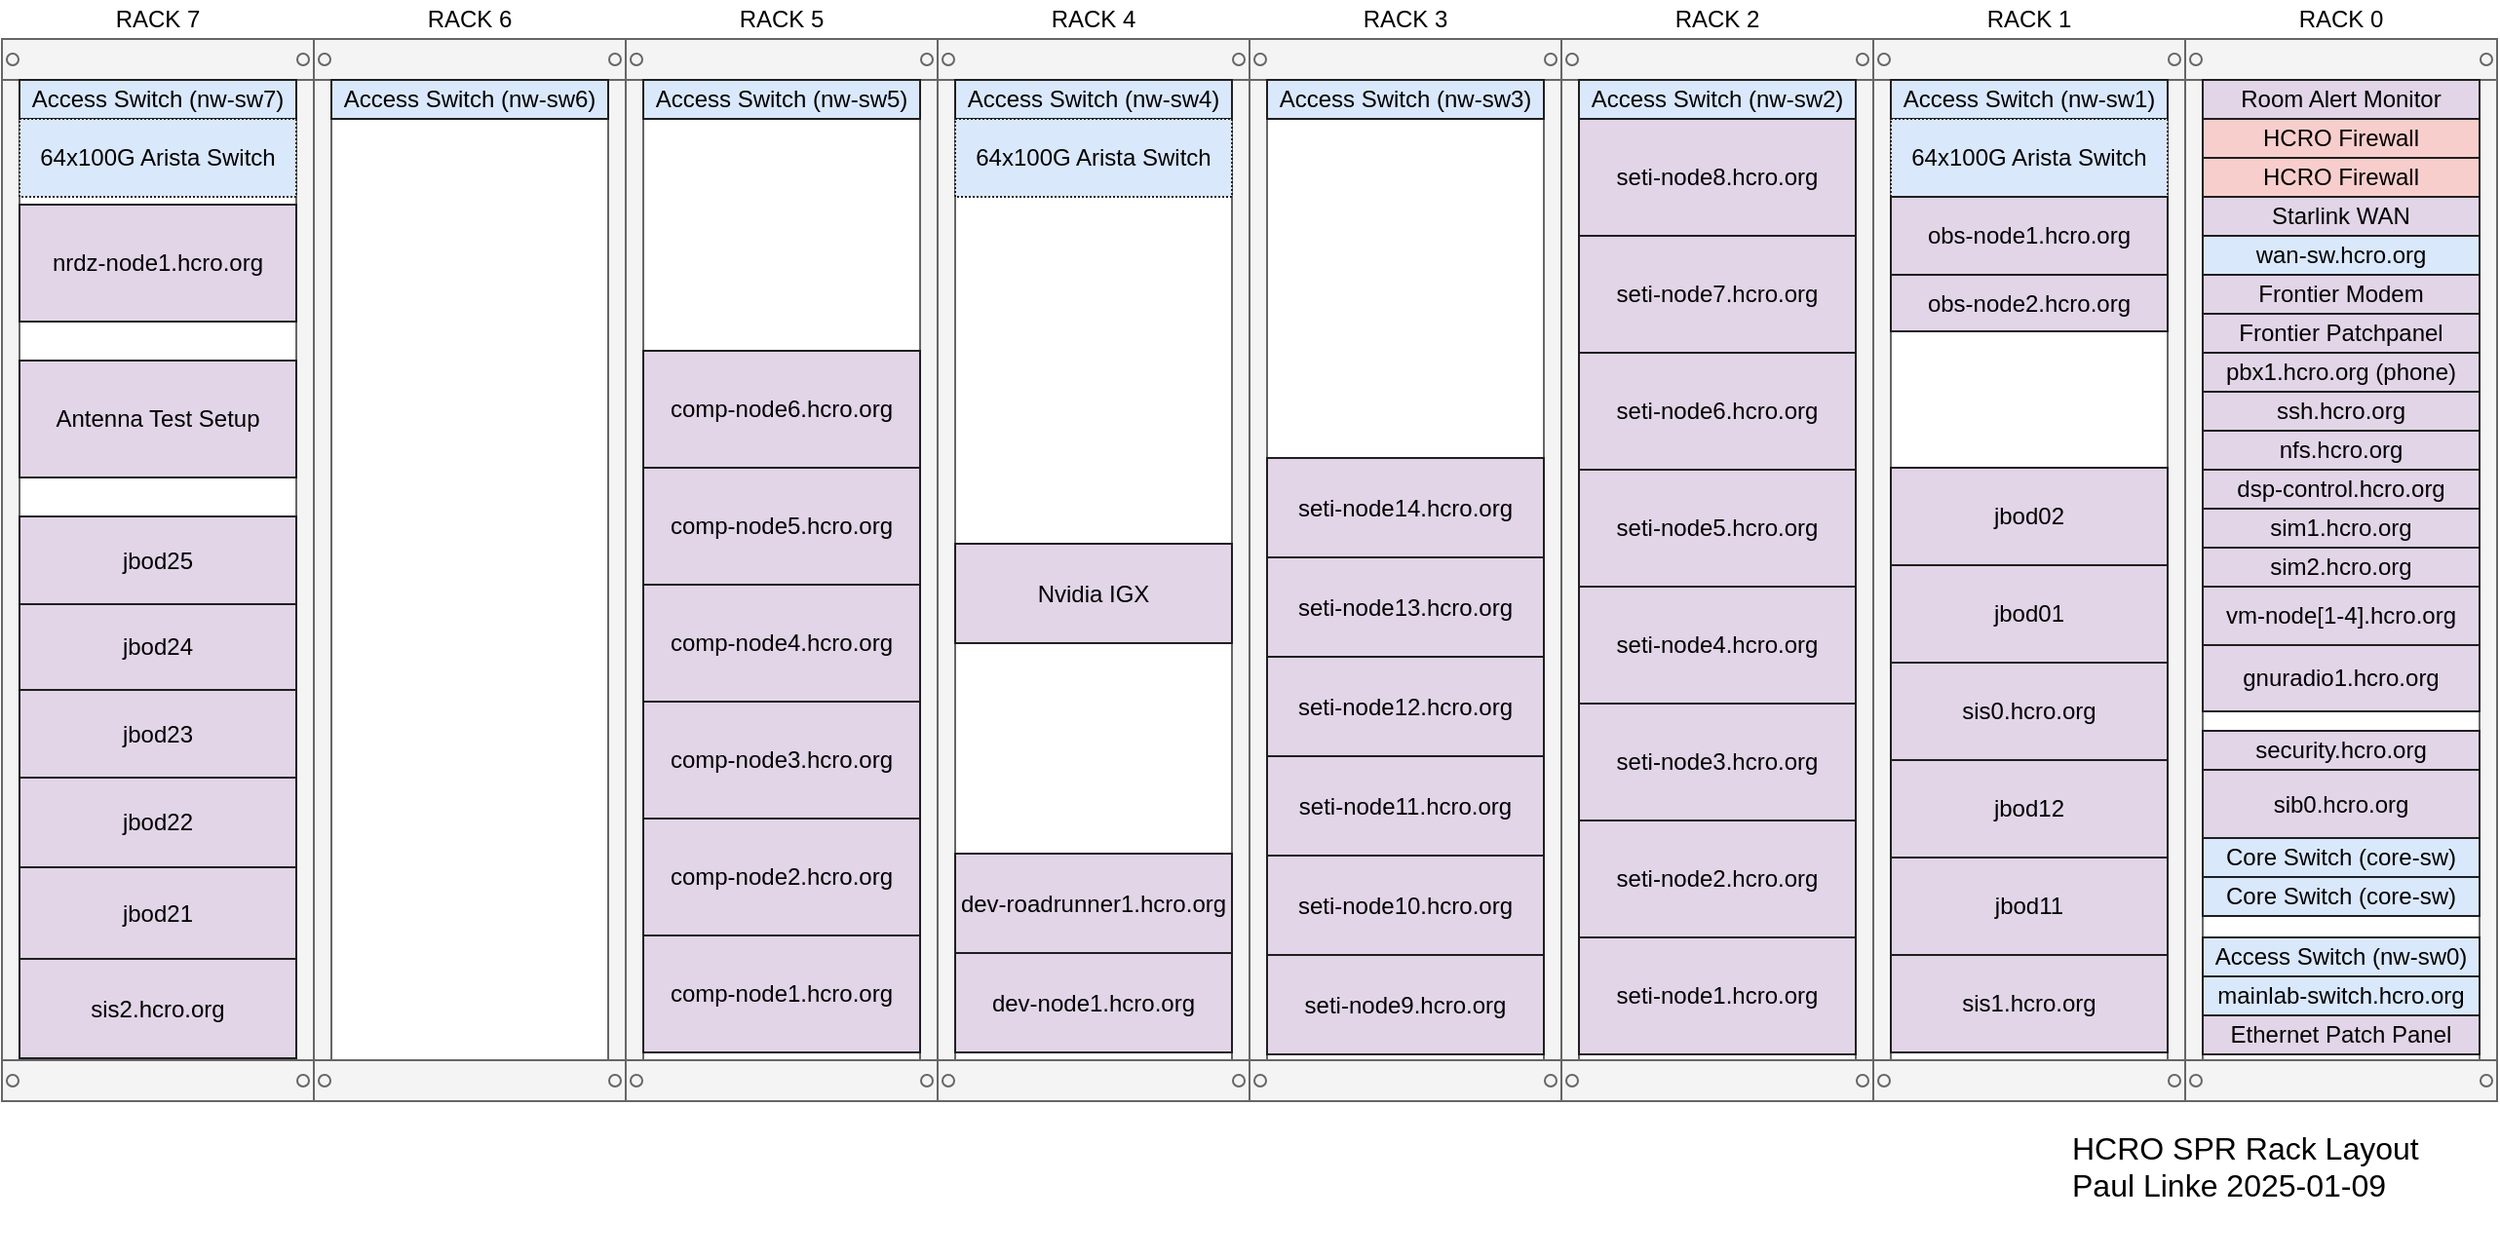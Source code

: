 <mxfile version="26.0.4">
  <diagram id="acVlcwg54Op8fTkylgdc" name="Page-1">
    <mxGraphModel dx="1562" dy="1037" grid="1" gridSize="5" guides="1" tooltips="1" connect="1" arrows="1" fold="1" page="1" pageScale="1" pageWidth="1300" pageHeight="700" math="0" shadow="0">
      <root>
        <mxCell id="0" />
        <mxCell id="1" parent="0" />
        <mxCell id="pl-7MKPq9duxqX2L7ix8-50" value="" style="strokeColor=#666666;html=1;verticalLabelPosition=bottom;labelBackgroundColor=#ffffff;verticalAlign=top;outlineConnect=0;shadow=0;dashed=0;shape=mxgraph.rackGeneral.container;fillColor2=#f4f4f4;container=1;collapsible=0;childLayout=rack;allowGaps=1;marginLeft=9;marginRight=9;marginTop=21;marginBottom=22;textColor=#666666;numDisp=off;align=left;" parent="1" vertex="1">
          <mxGeometry x="160" y="40" width="160" height="545" as="geometry" />
        </mxCell>
        <mxCell id="UvotkjLp0H2UKWffZl4T-34" value="Access Switch (nw-sw6)" style="rounded=0;whiteSpace=wrap;html=1;fillColor=#dae8fc;strokeColor=#1F1F1F;" parent="pl-7MKPq9duxqX2L7ix8-50" vertex="1">
          <mxGeometry x="9" y="21" width="142" height="20" as="geometry" />
        </mxCell>
        <mxCell id="pl-7MKPq9duxqX2L7ix8-52" value="" style="strokeColor=#666666;html=1;verticalLabelPosition=bottom;labelBackgroundColor=#ffffff;verticalAlign=top;outlineConnect=0;shadow=0;dashed=0;shape=mxgraph.rackGeneral.container;fillColor2=#f4f4f4;container=1;collapsible=0;childLayout=rack;allowGaps=1;marginLeft=9;marginRight=9;marginTop=21;marginBottom=22;textColor=#666666;numDisp=off;align=left;" parent="1" vertex="1">
          <mxGeometry x="960" y="40" width="160" height="545" as="geometry" />
        </mxCell>
        <mxCell id="Iebf_8mehRevrUUTyz5r-128" value="Access Switch (nw-sw1)" style="rounded=0;whiteSpace=wrap;html=1;fillColor=#dae8fc;strokeColor=#1F1F1F;" parent="pl-7MKPq9duxqX2L7ix8-52" vertex="1">
          <mxGeometry x="9" y="21" width="142" height="20" as="geometry" />
        </mxCell>
        <mxCell id="UvotkjLp0H2UKWffZl4T-32" value="64x100G Arista Switch" style="rounded=0;whiteSpace=wrap;html=1;fillColor=#dae8fc;strokeColor=#1F1F1F;dashed=1;dashPattern=1 1;" parent="pl-7MKPq9duxqX2L7ix8-52" vertex="1">
          <mxGeometry x="9" y="41" width="142" height="40" as="geometry" />
        </mxCell>
        <mxCell id="Iebf_8mehRevrUUTyz5r-8" value="&lt;div&gt;obs-node1.hcro.org&lt;/div&gt;" style="rounded=0;whiteSpace=wrap;html=1;fillColor=#e1d5e7;strokeColor=#1F1F1F;" parent="pl-7MKPq9duxqX2L7ix8-52" vertex="1">
          <mxGeometry x="9" y="81" width="142" height="40" as="geometry" />
        </mxCell>
        <mxCell id="IrJ_l1m4FE2q1oQzpVnj-11" value="&lt;div&gt;obs-node2.hcro.org&lt;/div&gt;" style="rounded=0;whiteSpace=wrap;html=1;fillColor=#e1d5e7;strokeColor=#1F1F1F;" parent="pl-7MKPq9duxqX2L7ix8-52" vertex="1">
          <mxGeometry x="9" y="121" width="142" height="29" as="geometry" />
        </mxCell>
        <mxCell id="UvotkjLp0H2UKWffZl4T-53" value="jbod02" style="rounded=0;whiteSpace=wrap;html=1;fillColor=#e1d5e7;strokeColor=#1F1F1F;" parent="pl-7MKPq9duxqX2L7ix8-52" vertex="1">
          <mxGeometry x="9" y="220" width="142" height="50" as="geometry" />
        </mxCell>
        <mxCell id="UvotkjLp0H2UKWffZl4T-54" value="jbod01" style="rounded=0;whiteSpace=wrap;html=1;fillColor=#e1d5e7;strokeColor=#1F1F1F;" parent="pl-7MKPq9duxqX2L7ix8-52" vertex="1">
          <mxGeometry x="9" y="270" width="142" height="50" as="geometry" />
        </mxCell>
        <mxCell id="UvotkjLp0H2UKWffZl4T-55" value="sis0.hcro.org" style="rounded=0;whiteSpace=wrap;html=1;fillColor=#e1d5e7;strokeColor=#1F1F1F;" parent="pl-7MKPq9duxqX2L7ix8-52" vertex="1">
          <mxGeometry x="9" y="320" width="142" height="50" as="geometry" />
        </mxCell>
        <mxCell id="rk_xUH55JHPKJ3ZoMKMR-7" value="jbod12" style="rounded=0;whiteSpace=wrap;html=1;fillColor=#e1d5e7;strokeColor=#1F1F1F;" parent="pl-7MKPq9duxqX2L7ix8-52" vertex="1">
          <mxGeometry x="9" y="370" width="142" height="50" as="geometry" />
        </mxCell>
        <mxCell id="IrJ_l1m4FE2q1oQzpVnj-12" value="jbod11" style="rounded=0;whiteSpace=wrap;html=1;fillColor=#e1d5e7;strokeColor=#1F1F1F;" parent="pl-7MKPq9duxqX2L7ix8-52" vertex="1">
          <mxGeometry x="9" y="420" width="142" height="50" as="geometry" />
        </mxCell>
        <mxCell id="IrJ_l1m4FE2q1oQzpVnj-13" value="sis1.hcro.org" style="rounded=0;whiteSpace=wrap;html=1;fillColor=#e1d5e7;strokeColor=#1F1F1F;" parent="pl-7MKPq9duxqX2L7ix8-52" vertex="1">
          <mxGeometry x="9" y="470" width="142" height="50" as="geometry" />
        </mxCell>
        <mxCell id="Iebf_8mehRevrUUTyz5r-2" value="" style="strokeColor=#666666;html=1;verticalLabelPosition=bottom;labelBackgroundColor=#ffffff;verticalAlign=top;outlineConnect=0;shadow=0;dashed=0;shape=mxgraph.rackGeneral.container;fillColor2=#f4f4f4;container=1;collapsible=0;childLayout=rack;allowGaps=1;marginLeft=9;marginRight=9;marginTop=21;marginBottom=22;textColor=#666666;numDisp=off;align=left;" parent="1" vertex="1">
          <mxGeometry x="640" y="40" width="160" height="545" as="geometry" />
        </mxCell>
        <mxCell id="Iebf_8mehRevrUUTyz5r-11" value="Access Switch (nw-sw3)" style="rounded=0;whiteSpace=wrap;html=1;fillColor=#dae8fc;strokeColor=#1F1F1F;" parent="Iebf_8mehRevrUUTyz5r-2" vertex="1">
          <mxGeometry x="9" y="21" width="142" height="20" as="geometry" />
        </mxCell>
        <mxCell id="UvotkjLp0H2UKWffZl4T-8" value="seti-node14.hcro.org" style="rounded=0;whiteSpace=wrap;html=1;fillColor=#e1d5e7;strokeColor=#1F1F1F;" parent="Iebf_8mehRevrUUTyz5r-2" vertex="1">
          <mxGeometry x="9" y="215" width="142" height="51" as="geometry" />
        </mxCell>
        <mxCell id="UvotkjLp0H2UKWffZl4T-7" value="seti-node13.hcro.org" style="rounded=0;whiteSpace=wrap;html=1;fillColor=#e1d5e7;strokeColor=#1F1F1F;" parent="Iebf_8mehRevrUUTyz5r-2" vertex="1">
          <mxGeometry x="9" y="266" width="142" height="51" as="geometry" />
        </mxCell>
        <mxCell id="UvotkjLp0H2UKWffZl4T-6" value="seti-node12.hcro.org" style="rounded=0;whiteSpace=wrap;html=1;fillColor=#e1d5e7;strokeColor=#1F1F1F;" parent="Iebf_8mehRevrUUTyz5r-2" vertex="1">
          <mxGeometry x="9" y="317" width="142" height="51" as="geometry" />
        </mxCell>
        <mxCell id="UvotkjLp0H2UKWffZl4T-5" value="seti-node11.hcro.org" style="rounded=0;whiteSpace=wrap;html=1;fillColor=#e1d5e7;strokeColor=#1F1F1F;" parent="Iebf_8mehRevrUUTyz5r-2" vertex="1">
          <mxGeometry x="9" y="368" width="142" height="51" as="geometry" />
        </mxCell>
        <mxCell id="UvotkjLp0H2UKWffZl4T-4" value="seti-node10.hcro.org" style="rounded=0;whiteSpace=wrap;html=1;fillColor=#e1d5e7;strokeColor=#1F1F1F;" parent="Iebf_8mehRevrUUTyz5r-2" vertex="1">
          <mxGeometry x="9" y="419" width="142" height="51" as="geometry" />
        </mxCell>
        <mxCell id="UvotkjLp0H2UKWffZl4T-1" value="seti-node9.hcro.org" style="rounded=0;whiteSpace=wrap;html=1;fillColor=#e1d5e7;strokeColor=#1F1F1F;" parent="Iebf_8mehRevrUUTyz5r-2" vertex="1">
          <mxGeometry x="9" y="470" width="142" height="51" as="geometry" />
        </mxCell>
        <mxCell id="pl-7MKPq9duxqX2L7ix8-53" value="" style="strokeColor=#666666;html=1;verticalLabelPosition=bottom;labelBackgroundColor=#ffffff;verticalAlign=top;outlineConnect=0;shadow=0;dashed=0;shape=mxgraph.rackGeneral.container;fillColor2=#f4f4f4;container=1;collapsible=0;childLayout=rack;allowGaps=1;marginLeft=9;marginRight=9;marginTop=21;marginBottom=22;textColor=#666666;numDisp=off;align=left;" parent="1" vertex="1">
          <mxGeometry x="1120" y="40" width="160" height="545" as="geometry" />
        </mxCell>
        <mxCell id="Iebf_8mehRevrUUTyz5r-126" value="Room Alert Monitor" style="rounded=0;whiteSpace=wrap;html=1;fillColor=#e1d5e7;strokeColor=#1F1F1F;" parent="pl-7MKPq9duxqX2L7ix8-53" vertex="1">
          <mxGeometry x="9" y="21" width="142" height="20" as="geometry" />
        </mxCell>
        <mxCell id="UvotkjLp0H2UKWffZl4T-52" value="HCRO Firewall" style="rounded=0;whiteSpace=wrap;html=1;fillColor=#f8cecc;strokeColor=#1F1F1F;" parent="pl-7MKPq9duxqX2L7ix8-53" vertex="1">
          <mxGeometry x="9" y="41" width="142" height="20" as="geometry" />
        </mxCell>
        <mxCell id="pl-7MKPq9duxqX2L7ix8-78" value="HCRO Firewall" style="rounded=0;whiteSpace=wrap;html=1;fillColor=#f8cecc;strokeColor=#1F1F1F;" parent="pl-7MKPq9duxqX2L7ix8-53" vertex="1">
          <mxGeometry x="9" y="61" width="142" height="20" as="geometry" />
        </mxCell>
        <mxCell id="IrJ_l1m4FE2q1oQzpVnj-1" value="Starlink WAN" style="rounded=0;whiteSpace=wrap;html=1;fillColor=#e1d5e7;strokeColor=#1F1F1F;" parent="pl-7MKPq9duxqX2L7ix8-53" vertex="1">
          <mxGeometry x="9" y="81" width="142" height="20" as="geometry" />
        </mxCell>
        <mxCell id="pl-7MKPq9duxqX2L7ix8-85" value="wan-sw.hcro.org" style="rounded=0;whiteSpace=wrap;html=1;fillColor=#dae8fc;strokeColor=#1F1F1F;" parent="pl-7MKPq9duxqX2L7ix8-53" vertex="1">
          <mxGeometry x="9" y="101" width="142" height="20" as="geometry" />
        </mxCell>
        <mxCell id="IrJ_l1m4FE2q1oQzpVnj-6" value="&lt;div&gt;Frontier Modem&lt;br&gt;&lt;/div&gt;" style="rounded=0;whiteSpace=wrap;html=1;fillColor=#e1d5e7;strokeColor=#1F1F1F;" parent="pl-7MKPq9duxqX2L7ix8-53" vertex="1">
          <mxGeometry x="9" y="121" width="142" height="20" as="geometry" />
        </mxCell>
        <mxCell id="IrJ_l1m4FE2q1oQzpVnj-5" value="&lt;div&gt;Frontier Patchpanel&lt;/div&gt;" style="rounded=0;whiteSpace=wrap;html=1;fillColor=#e1d5e7;strokeColor=#1F1F1F;" parent="pl-7MKPq9duxqX2L7ix8-53" vertex="1">
          <mxGeometry x="9" y="141" width="142" height="20" as="geometry" />
        </mxCell>
        <mxCell id="IrJ_l1m4FE2q1oQzpVnj-7" value="pbx1.hcro.org (phone)" style="rounded=0;whiteSpace=wrap;html=1;fillColor=#e1d5e7;strokeColor=#1F1F1F;" parent="pl-7MKPq9duxqX2L7ix8-53" vertex="1">
          <mxGeometry x="9" y="161" width="142" height="20" as="geometry" />
        </mxCell>
        <mxCell id="pl-7MKPq9duxqX2L7ix8-77" value="ssh.hcro.org" style="rounded=0;whiteSpace=wrap;html=1;fillColor=#e1d5e7;strokeColor=#1F1F1F;" parent="pl-7MKPq9duxqX2L7ix8-53" vertex="1">
          <mxGeometry x="9" y="181" width="142" height="20" as="geometry" />
        </mxCell>
        <mxCell id="Iebf_8mehRevrUUTyz5r-121" value="nfs.hcro.org" style="rounded=0;whiteSpace=wrap;html=1;fillColor=#e1d5e7;strokeColor=#1F1F1F;" parent="pl-7MKPq9duxqX2L7ix8-53" vertex="1">
          <mxGeometry x="9" y="201" width="142" height="20" as="geometry" />
        </mxCell>
        <mxCell id="IrJ_l1m4FE2q1oQzpVnj-8" value="dsp-control.hcro.org" style="rounded=0;whiteSpace=wrap;html=1;fillColor=#e1d5e7;strokeColor=#1F1F1F;" parent="pl-7MKPq9duxqX2L7ix8-53" vertex="1">
          <mxGeometry x="9" y="221" width="142" height="20" as="geometry" />
        </mxCell>
        <mxCell id="Iebf_8mehRevrUUTyz5r-7" value="&lt;div&gt;sim1.hcro.org&lt;/div&gt;" style="rounded=0;whiteSpace=wrap;html=1;fillColor=#e1d5e7;strokeColor=#1F1F1F;" parent="pl-7MKPq9duxqX2L7ix8-53" vertex="1">
          <mxGeometry x="9" y="241" width="142" height="20" as="geometry" />
        </mxCell>
        <mxCell id="Iebf_8mehRevrUUTyz5r-12" value="sim2.hcro.org" style="rounded=0;whiteSpace=wrap;html=1;fillColor=#e1d5e7;strokeColor=#1F1F1F;" parent="pl-7MKPq9duxqX2L7ix8-53" vertex="1">
          <mxGeometry x="9" y="261" width="142" height="20" as="geometry" />
        </mxCell>
        <mxCell id="Iebf_8mehRevrUUTyz5r-129" value="vm-node[1-4].hcro.org" style="rounded=0;whiteSpace=wrap;html=1;fillColor=#e1d5e7;strokeColor=#1F1F1F;" parent="pl-7MKPq9duxqX2L7ix8-53" vertex="1">
          <mxGeometry x="9" y="281" width="142" height="30" as="geometry" />
        </mxCell>
        <mxCell id="Iebf_8mehRevrUUTyz5r-13" value="gnuradio1.hcro.org" style="rounded=0;whiteSpace=wrap;html=1;fillColor=#e1d5e7;strokeColor=#1F1F1F;" parent="pl-7MKPq9duxqX2L7ix8-53" vertex="1">
          <mxGeometry x="9" y="311" width="142" height="34" as="geometry" />
        </mxCell>
        <mxCell id="Iebf_8mehRevrUUTyz5r-120" value="security.hcro.org" style="rounded=0;whiteSpace=wrap;html=1;fillColor=#e1d5e7;strokeColor=#1F1F1F;" parent="pl-7MKPq9duxqX2L7ix8-53" vertex="1">
          <mxGeometry x="9" y="355" width="142" height="20" as="geometry" />
        </mxCell>
        <mxCell id="IrJ_l1m4FE2q1oQzpVnj-3" value="sib0.hcro.org" style="rounded=0;whiteSpace=wrap;html=1;fillColor=#e1d5e7;strokeColor=#1F1F1F;" parent="pl-7MKPq9duxqX2L7ix8-53" vertex="1">
          <mxGeometry x="9" y="375" width="142" height="35" as="geometry" />
        </mxCell>
        <mxCell id="Iebf_8mehRevrUUTyz5r-119" value="Core Switch (core-sw)" style="rounded=0;whiteSpace=wrap;html=1;fillColor=#dae8fc;strokeColor=#1F1F1F;" parent="pl-7MKPq9duxqX2L7ix8-53" vertex="1">
          <mxGeometry x="9" y="410" width="142" height="20" as="geometry" />
        </mxCell>
        <mxCell id="Iebf_8mehRevrUUTyz5r-118" value="Core Switch (core-sw)" style="rounded=0;whiteSpace=wrap;html=1;fillColor=#dae8fc;strokeColor=#1F1F1F;" parent="pl-7MKPq9duxqX2L7ix8-53" vertex="1">
          <mxGeometry x="9" y="430" width="142" height="20" as="geometry" />
        </mxCell>
        <mxCell id="IrJ_l1m4FE2q1oQzpVnj-2" value="Access Switch (nw-sw0)" style="rounded=0;whiteSpace=wrap;html=1;fillColor=#dae8fc;strokeColor=#1F1F1F;" parent="pl-7MKPq9duxqX2L7ix8-53" vertex="1">
          <mxGeometry x="9" y="461" width="142" height="20" as="geometry" />
        </mxCell>
        <mxCell id="Iebf_8mehRevrUUTyz5r-117" value="mainlab-switch.hcro.org" style="rounded=0;whiteSpace=wrap;html=1;fillColor=#dae8fc;strokeColor=#1F1F1F;" parent="pl-7MKPq9duxqX2L7ix8-53" vertex="1">
          <mxGeometry x="9" y="481" width="142" height="20" as="geometry" />
        </mxCell>
        <mxCell id="Iebf_8mehRevrUUTyz5r-116" value="Ethernet Patch Panel" style="rounded=0;whiteSpace=wrap;html=1;fillColor=#e1d5e7;strokeColor=#1F1F1F;" parent="pl-7MKPq9duxqX2L7ix8-53" vertex="1">
          <mxGeometry x="9" y="501" width="142" height="20" as="geometry" />
        </mxCell>
        <mxCell id="Iebf_8mehRevrUUTyz5r-95" value="RACK 0" style="text;html=1;strokeColor=none;fillColor=none;align=center;verticalAlign=middle;whiteSpace=wrap;rounded=0;" parent="1" vertex="1">
          <mxGeometry x="1129" y="20" width="142" height="20" as="geometry" />
        </mxCell>
        <mxCell id="Iebf_8mehRevrUUTyz5r-96" value="RACK 1" style="text;html=1;strokeColor=none;fillColor=none;align=center;verticalAlign=middle;whiteSpace=wrap;rounded=0;" parent="1" vertex="1">
          <mxGeometry x="969" y="20" width="142" height="20" as="geometry" />
        </mxCell>
        <mxCell id="Iebf_8mehRevrUUTyz5r-97" value="RACK 2" style="text;html=1;strokeColor=none;fillColor=none;align=center;verticalAlign=middle;whiteSpace=wrap;rounded=0;" parent="1" vertex="1">
          <mxGeometry x="809" y="20" width="142" height="20" as="geometry" />
        </mxCell>
        <mxCell id="Iebf_8mehRevrUUTyz5r-98" value="RACK 3" style="text;html=1;strokeColor=none;fillColor=none;align=center;verticalAlign=middle;whiteSpace=wrap;rounded=0;" parent="1" vertex="1">
          <mxGeometry x="649" y="20" width="142" height="20" as="geometry" />
        </mxCell>
        <mxCell id="Iebf_8mehRevrUUTyz5r-99" value="RACK 4" style="text;html=1;strokeColor=none;fillColor=none;align=center;verticalAlign=middle;whiteSpace=wrap;rounded=0;" parent="1" vertex="1">
          <mxGeometry x="489" y="20" width="142" height="20" as="geometry" />
        </mxCell>
        <mxCell id="Iebf_8mehRevrUUTyz5r-101" value="RACK 5" style="text;html=1;strokeColor=none;fillColor=none;align=center;verticalAlign=middle;whiteSpace=wrap;rounded=0;" parent="1" vertex="1">
          <mxGeometry x="329" y="20" width="142" height="20" as="geometry" />
        </mxCell>
        <mxCell id="Iebf_8mehRevrUUTyz5r-102" value="RACK 6" style="text;html=1;strokeColor=none;fillColor=none;align=center;verticalAlign=middle;whiteSpace=wrap;rounded=0;" parent="1" vertex="1">
          <mxGeometry x="169" y="20" width="142" height="20" as="geometry" />
        </mxCell>
        <mxCell id="Iebf_8mehRevrUUTyz5r-103" value="RACK 7" style="text;html=1;strokeColor=none;fillColor=none;align=center;verticalAlign=middle;whiteSpace=wrap;rounded=0;" parent="1" vertex="1">
          <mxGeometry x="9" y="20" width="142" height="20" as="geometry" />
        </mxCell>
        <mxCell id="IExUA-68LBxBtt5mKUsF-1" value="HCRO SPR Rack Layout&lt;br&gt;&lt;div&gt;Paul Linke 2025-01-09&lt;br&gt;&lt;/div&gt;&lt;div&gt;&lt;br&gt;&lt;/div&gt;" style="text;html=1;align=left;verticalAlign=middle;resizable=0;points=[];autosize=1;fontSize=16;" parent="1" vertex="1">
          <mxGeometry x="1060" y="590" width="200" height="75" as="geometry" />
        </mxCell>
        <mxCell id="Iebf_8mehRevrUUTyz5r-10" value="" style="strokeColor=#666666;html=1;verticalLabelPosition=bottom;labelBackgroundColor=#ffffff;verticalAlign=top;outlineConnect=0;shadow=0;dashed=0;shape=mxgraph.rackGeneral.container;fillColor2=#f4f4f4;container=1;collapsible=0;childLayout=rack;allowGaps=1;marginLeft=9;marginRight=9;marginTop=21;marginBottom=22;textColor=#666666;numDisp=off;align=left;" parent="1" vertex="1">
          <mxGeometry x="480" y="40" width="160" height="545" as="geometry" />
        </mxCell>
        <mxCell id="UvotkjLp0H2UKWffZl4T-33" value="Access Switch (nw-sw4)" style="rounded=0;whiteSpace=wrap;html=1;fillColor=#dae8fc;strokeColor=#1F1F1F;" parent="Iebf_8mehRevrUUTyz5r-10" vertex="1">
          <mxGeometry x="9" y="21" width="142" height="20" as="geometry" />
        </mxCell>
        <mxCell id="IrJ_l1m4FE2q1oQzpVnj-25" value="64x100G Arista Switch" style="rounded=0;whiteSpace=wrap;html=1;fillColor=#dae8fc;strokeColor=#1F1F1F;dashed=1;dashPattern=1 1;" parent="Iebf_8mehRevrUUTyz5r-10" vertex="1">
          <mxGeometry x="9" y="41" width="142" height="40" as="geometry" />
        </mxCell>
        <mxCell id="IrJ_l1m4FE2q1oQzpVnj-24" value="Nvidia IGX" style="rounded=0;whiteSpace=wrap;html=1;fillColor=#e1d5e7;strokeColor=#1F1F1F;" parent="Iebf_8mehRevrUUTyz5r-10" vertex="1">
          <mxGeometry x="9" y="259" width="142" height="51" as="geometry" />
        </mxCell>
        <mxCell id="IrJ_l1m4FE2q1oQzpVnj-22" value="dev-roadrunner1.hcro.org" style="rounded=0;whiteSpace=wrap;html=1;fillColor=#e1d5e7;strokeColor=#1F1F1F;" parent="Iebf_8mehRevrUUTyz5r-10" vertex="1">
          <mxGeometry x="9" y="418" width="142" height="51" as="geometry" />
        </mxCell>
        <mxCell id="IrJ_l1m4FE2q1oQzpVnj-23" value="dev-node1.hcro.org" style="rounded=0;whiteSpace=wrap;html=1;fillColor=#e1d5e7;strokeColor=#1F1F1F;" parent="Iebf_8mehRevrUUTyz5r-10" vertex="1">
          <mxGeometry x="9" y="469" width="142" height="51" as="geometry" />
        </mxCell>
        <mxCell id="UvotkjLp0H2UKWffZl4T-12" value="" style="strokeColor=#666666;html=1;verticalLabelPosition=bottom;labelBackgroundColor=#ffffff;verticalAlign=top;outlineConnect=0;shadow=0;dashed=0;shape=mxgraph.rackGeneral.container;fillColor2=#f4f4f4;container=1;collapsible=0;childLayout=rack;allowGaps=1;marginLeft=9;marginRight=9;marginTop=21;marginBottom=22;textColor=#666666;numDisp=off;align=left;" parent="1" vertex="1">
          <mxGeometry x="320" y="40" width="160" height="545" as="geometry" />
        </mxCell>
        <mxCell id="UvotkjLp0H2UKWffZl4T-13" value="Access Switch (nw-sw5)" style="rounded=0;whiteSpace=wrap;html=1;fillColor=#dae8fc;strokeColor=#1F1F1F;" parent="UvotkjLp0H2UKWffZl4T-12" vertex="1">
          <mxGeometry x="9" y="21" width="142" height="20" as="geometry" />
        </mxCell>
        <mxCell id="UvotkjLp0H2UKWffZl4T-15" value="comp-node6.hcro.org" style="rounded=0;whiteSpace=wrap;html=1;fillColor=#e1d5e7;strokeColor=#1F1F1F;" parent="UvotkjLp0H2UKWffZl4T-12" vertex="1">
          <mxGeometry x="9" y="160" width="142" height="60" as="geometry" />
        </mxCell>
        <mxCell id="UvotkjLp0H2UKWffZl4T-17" value="comp-node4.hcro.org" style="rounded=0;whiteSpace=wrap;html=1;fillColor=#e1d5e7;strokeColor=#1F1F1F;" parent="UvotkjLp0H2UKWffZl4T-12" vertex="1">
          <mxGeometry x="9" y="280" width="142" height="60" as="geometry" />
        </mxCell>
        <mxCell id="UvotkjLp0H2UKWffZl4T-16" value="comp-node5.hcro.org" style="rounded=0;whiteSpace=wrap;html=1;fillColor=#e1d5e7;strokeColor=#1F1F1F;" parent="UvotkjLp0H2UKWffZl4T-12" vertex="1">
          <mxGeometry x="9" y="220" width="142" height="60" as="geometry" />
        </mxCell>
        <mxCell id="UvotkjLp0H2UKWffZl4T-19" value="comp-node2.hcro.org" style="rounded=0;whiteSpace=wrap;html=1;fillColor=#e1d5e7;strokeColor=#1F1F1F;" parent="UvotkjLp0H2UKWffZl4T-12" vertex="1">
          <mxGeometry x="9" y="400" width="142" height="60" as="geometry" />
        </mxCell>
        <mxCell id="UvotkjLp0H2UKWffZl4T-18" value="comp-node3.hcro.org" style="rounded=0;whiteSpace=wrap;html=1;fillColor=#e1d5e7;strokeColor=#1F1F1F;" parent="UvotkjLp0H2UKWffZl4T-12" vertex="1">
          <mxGeometry x="9" y="340" width="142" height="60" as="geometry" />
        </mxCell>
        <mxCell id="UvotkjLp0H2UKWffZl4T-20" value="comp-node1.hcro.org" style="rounded=0;whiteSpace=wrap;html=1;fillColor=#e1d5e7;strokeColor=#1F1F1F;" parent="UvotkjLp0H2UKWffZl4T-12" vertex="1">
          <mxGeometry x="9" y="460" width="142" height="60" as="geometry" />
        </mxCell>
        <mxCell id="UvotkjLp0H2UKWffZl4T-22" value="" style="strokeColor=#666666;html=1;verticalLabelPosition=bottom;labelBackgroundColor=#ffffff;verticalAlign=top;outlineConnect=0;shadow=0;dashed=0;shape=mxgraph.rackGeneral.container;fillColor2=#f4f4f4;container=1;collapsible=0;childLayout=rack;allowGaps=1;marginLeft=9;marginRight=9;marginTop=21;marginBottom=22;textColor=#666666;numDisp=off;align=left;" parent="1" vertex="1">
          <mxGeometry y="40" width="160" height="545" as="geometry" />
        </mxCell>
        <mxCell id="UvotkjLp0H2UKWffZl4T-23" value="Access Switch (nw-sw7)" style="rounded=0;whiteSpace=wrap;html=1;fillColor=#dae8fc;strokeColor=#1F1F1F;" parent="UvotkjLp0H2UKWffZl4T-22" vertex="1">
          <mxGeometry x="9" y="21" width="142" height="20" as="geometry" />
        </mxCell>
        <mxCell id="IrJ_l1m4FE2q1oQzpVnj-10" value="64x100G Arista Switch" style="rounded=0;whiteSpace=wrap;html=1;fillColor=#dae8fc;strokeColor=#1F1F1F;dashed=1;dashPattern=1 1;" parent="UvotkjLp0H2UKWffZl4T-22" vertex="1">
          <mxGeometry x="9" y="41" width="142" height="40" as="geometry" />
        </mxCell>
        <mxCell id="UvotkjLp0H2UKWffZl4T-25" value="nrdz-node1.hcro.org" style="rounded=0;whiteSpace=wrap;html=1;fillColor=#e1d5e7;strokeColor=#1F1F1F;" parent="UvotkjLp0H2UKWffZl4T-22" vertex="1">
          <mxGeometry x="9" y="85" width="142" height="60" as="geometry" />
        </mxCell>
        <mxCell id="UvotkjLp0H2UKWffZl4T-27" value="Antenna Test Setup" style="rounded=0;whiteSpace=wrap;html=1;fillColor=#e1d5e7;strokeColor=#1F1F1F;" parent="UvotkjLp0H2UKWffZl4T-22" vertex="1">
          <mxGeometry x="9" y="165" width="142" height="60" as="geometry" />
        </mxCell>
        <mxCell id="IrJ_l1m4FE2q1oQzpVnj-27" value="jbod25" style="rounded=0;whiteSpace=wrap;html=1;fillColor=#e1d5e7;strokeColor=#1F1F1F;" parent="UvotkjLp0H2UKWffZl4T-22" vertex="1">
          <mxGeometry x="9" y="245" width="142" height="45" as="geometry" />
        </mxCell>
        <mxCell id="IrJ_l1m4FE2q1oQzpVnj-26" value="jbod24" style="rounded=0;whiteSpace=wrap;html=1;fillColor=#e1d5e7;strokeColor=#1F1F1F;" parent="UvotkjLp0H2UKWffZl4T-22" vertex="1">
          <mxGeometry x="9" y="290" width="142" height="44" as="geometry" />
        </mxCell>
        <mxCell id="UvotkjLp0H2UKWffZl4T-28" value="jbod23" style="rounded=0;whiteSpace=wrap;html=1;fillColor=#e1d5e7;strokeColor=#1F1F1F;" parent="UvotkjLp0H2UKWffZl4T-22" vertex="1">
          <mxGeometry x="9" y="334" width="142" height="45" as="geometry" />
        </mxCell>
        <mxCell id="UvotkjLp0H2UKWffZl4T-29" value="jbod22" style="rounded=0;whiteSpace=wrap;html=1;fillColor=#e1d5e7;strokeColor=#1F1F1F;" parent="UvotkjLp0H2UKWffZl4T-22" vertex="1">
          <mxGeometry x="9" y="379" width="142" height="46" as="geometry" />
        </mxCell>
        <mxCell id="UvotkjLp0H2UKWffZl4T-30" value="jbod21" style="rounded=0;whiteSpace=wrap;html=1;fillColor=#e1d5e7;strokeColor=#1F1F1F;" parent="UvotkjLp0H2UKWffZl4T-22" vertex="1">
          <mxGeometry x="9" y="425" width="142" height="47" as="geometry" />
        </mxCell>
        <mxCell id="UvotkjLp0H2UKWffZl4T-31" value="sis2.hcro.org" style="rounded=0;whiteSpace=wrap;html=1;fillColor=#e1d5e7;strokeColor=#1F1F1F;" parent="UvotkjLp0H2UKWffZl4T-22" vertex="1">
          <mxGeometry x="9" y="472" width="142" height="51" as="geometry" />
        </mxCell>
        <mxCell id="Iebf_8mehRevrUUTyz5r-6" value="" style="strokeColor=#666666;html=1;verticalLabelPosition=bottom;labelBackgroundColor=#ffffff;verticalAlign=top;outlineConnect=0;shadow=0;dashed=0;shape=mxgraph.rackGeneral.container;fillColor2=#f4f4f4;container=1;collapsible=0;childLayout=rack;allowGaps=1;marginLeft=9;marginRight=9;marginTop=21;marginBottom=22;textColor=#666666;numDisp=off;align=left;" parent="1" vertex="1">
          <mxGeometry x="800" y="40" width="160" height="545" as="geometry" />
        </mxCell>
        <mxCell id="Iebf_8mehRevrUUTyz5r-124" value="Access Switch (nw-sw2)" style="rounded=0;whiteSpace=wrap;html=1;fillColor=#dae8fc;strokeColor=#1F1F1F;" parent="Iebf_8mehRevrUUTyz5r-6" vertex="1">
          <mxGeometry x="9" y="21" width="142" height="20" as="geometry" />
        </mxCell>
        <mxCell id="IrJ_l1m4FE2q1oQzpVnj-14" value="seti-node8.hcro.org" style="rounded=0;whiteSpace=wrap;html=1;fillColor=#e1d5e7;strokeColor=#1F1F1F;" parent="Iebf_8mehRevrUUTyz5r-6" vertex="1">
          <mxGeometry x="9" y="41" width="142" height="60" as="geometry" />
        </mxCell>
        <mxCell id="IrJ_l1m4FE2q1oQzpVnj-21" value="seti-node1.hcro.org" style="rounded=0;whiteSpace=wrap;html=1;fillColor=#e1d5e7;strokeColor=#1F1F1F;" parent="Iebf_8mehRevrUUTyz5r-6" vertex="1">
          <mxGeometry x="9" y="461" width="142" height="60" as="geometry" />
        </mxCell>
        <mxCell id="IrJ_l1m4FE2q1oQzpVnj-20" value="seti-node2.hcro.org" style="rounded=0;whiteSpace=wrap;html=1;fillColor=#e1d5e7;strokeColor=#1F1F1F;" parent="Iebf_8mehRevrUUTyz5r-6" vertex="1">
          <mxGeometry x="9" y="401" width="142" height="60" as="geometry" />
        </mxCell>
        <mxCell id="IrJ_l1m4FE2q1oQzpVnj-19" value="seti-node3.hcro.org" style="rounded=0;whiteSpace=wrap;html=1;fillColor=#e1d5e7;strokeColor=#1F1F1F;" parent="Iebf_8mehRevrUUTyz5r-6" vertex="1">
          <mxGeometry x="9" y="341" width="142" height="60" as="geometry" />
        </mxCell>
        <mxCell id="IrJ_l1m4FE2q1oQzpVnj-18" value="seti-node4.hcro.org" style="rounded=0;whiteSpace=wrap;html=1;fillColor=#e1d5e7;strokeColor=#1F1F1F;" parent="Iebf_8mehRevrUUTyz5r-6" vertex="1">
          <mxGeometry x="9" y="281" width="142" height="60" as="geometry" />
        </mxCell>
        <mxCell id="IrJ_l1m4FE2q1oQzpVnj-17" value="seti-node5.hcro.org" style="rounded=0;whiteSpace=wrap;html=1;fillColor=#e1d5e7;strokeColor=#1F1F1F;" parent="Iebf_8mehRevrUUTyz5r-6" vertex="1">
          <mxGeometry x="9" y="221" width="142" height="60" as="geometry" />
        </mxCell>
        <mxCell id="IrJ_l1m4FE2q1oQzpVnj-16" value="seti-node7.hcro.org" style="rounded=0;whiteSpace=wrap;html=1;fillColor=#e1d5e7;strokeColor=#1F1F1F;" parent="Iebf_8mehRevrUUTyz5r-6" vertex="1">
          <mxGeometry x="9" y="101" width="142" height="60" as="geometry" />
        </mxCell>
        <mxCell id="IrJ_l1m4FE2q1oQzpVnj-15" value="seti-node6.hcro.org" style="rounded=0;whiteSpace=wrap;html=1;fillColor=#e1d5e7;strokeColor=#1F1F1F;" parent="Iebf_8mehRevrUUTyz5r-6" vertex="1">
          <mxGeometry x="9" y="161" width="142" height="60" as="geometry" />
        </mxCell>
      </root>
    </mxGraphModel>
  </diagram>
</mxfile>
